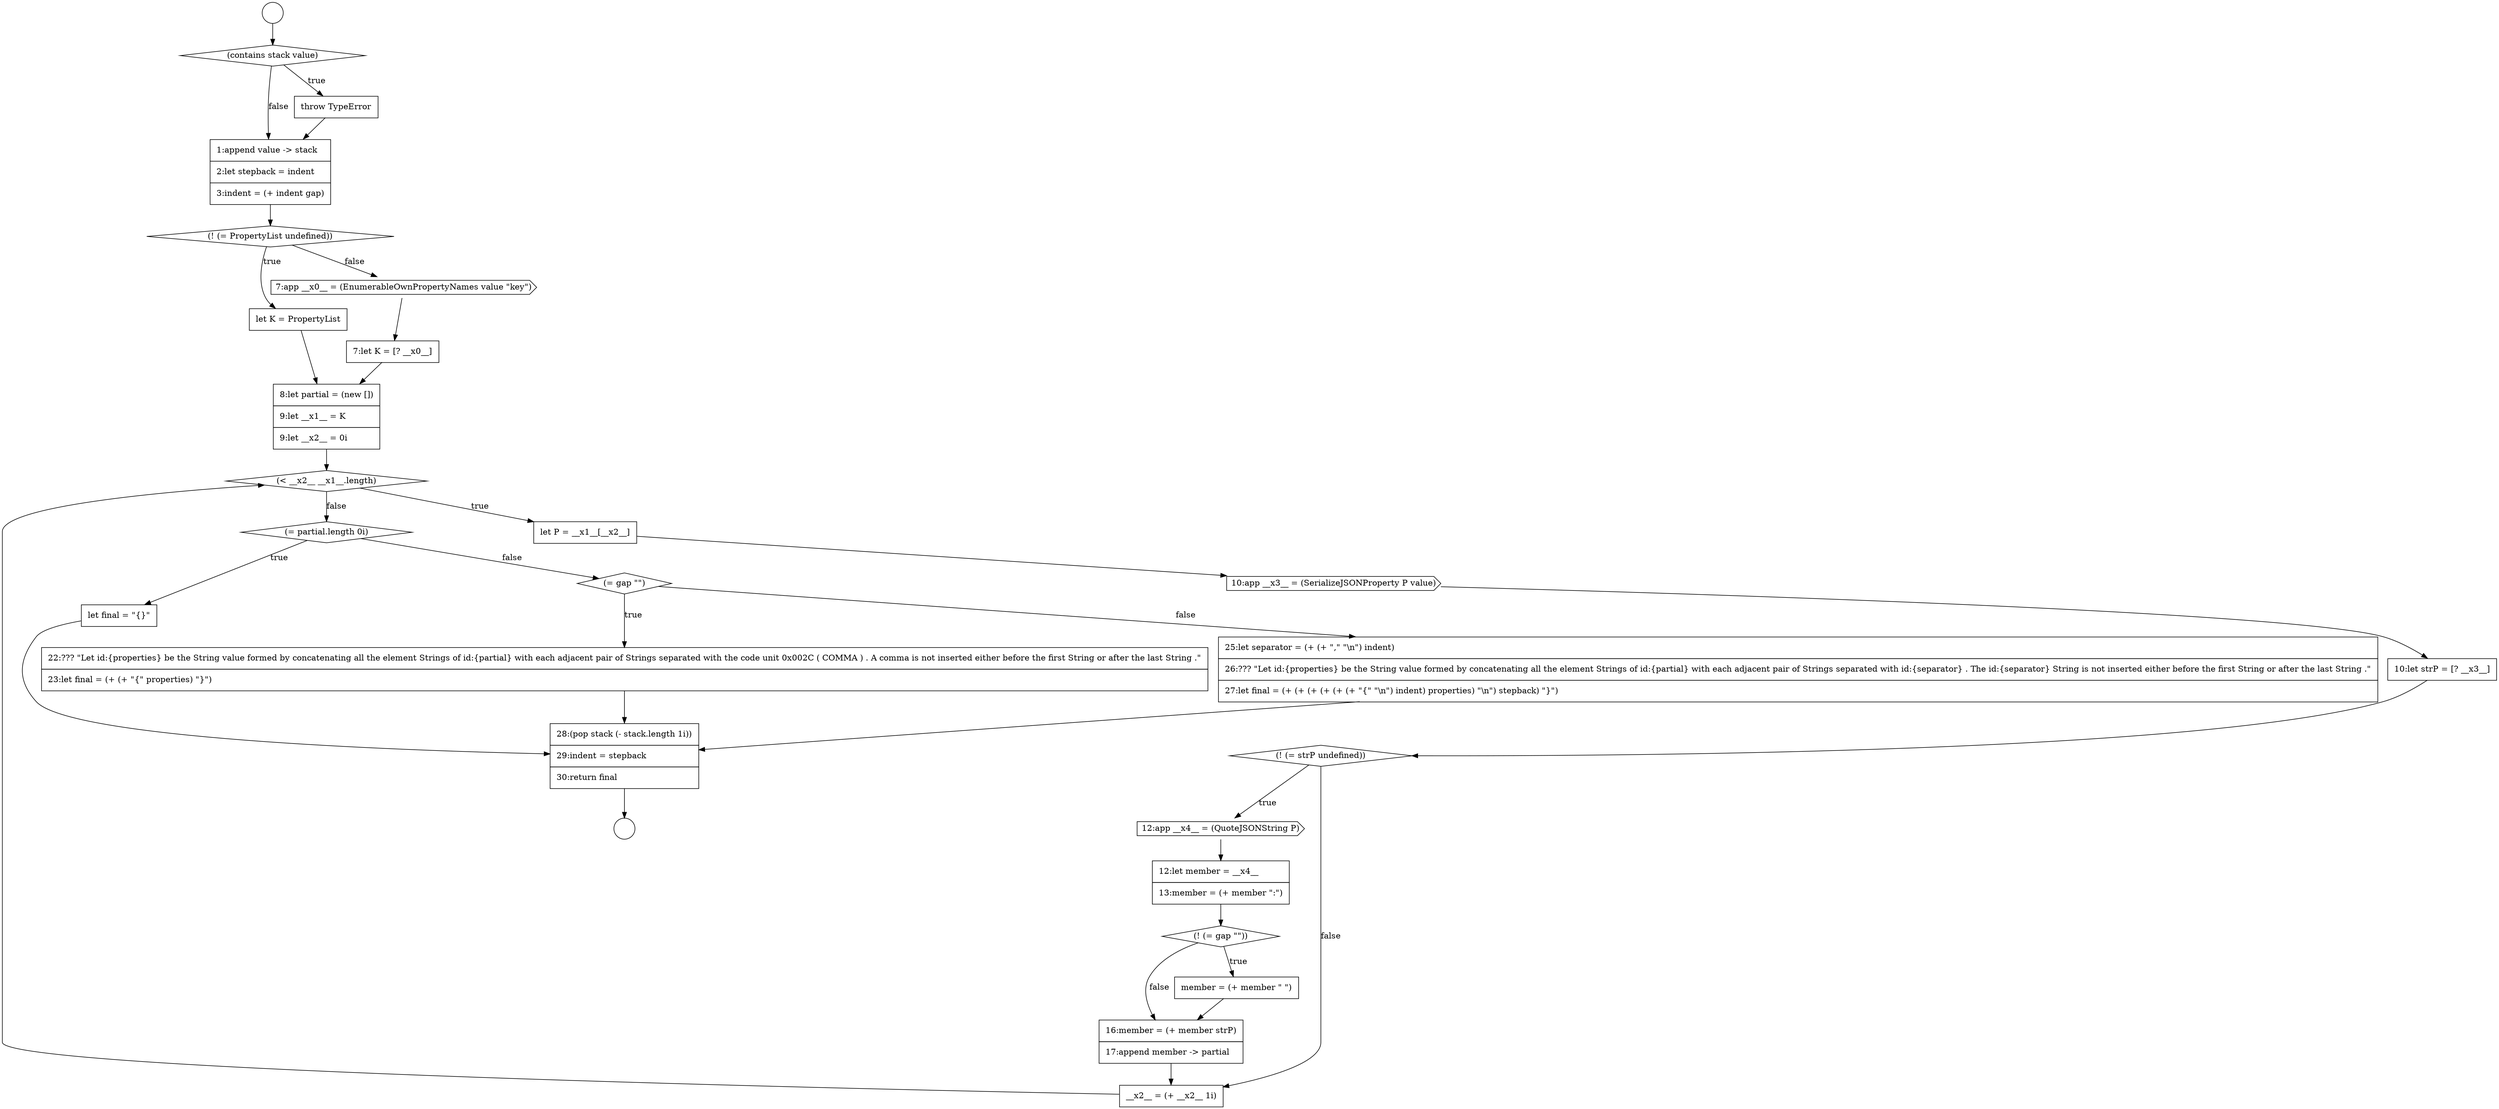 digraph {
  node17143 [shape=circle label=" " color="black" fillcolor="white" style=filled]
  node17164 [shape=none, margin=0, label=<<font color="black">
    <table border="0" cellborder="1" cellspacing="0" cellpadding="10">
      <tr><td align="left">let final = &quot;{}&quot;</td></tr>
    </table>
  </font>> color="black" fillcolor="white" style=filled]
  node17158 [shape=none, margin=0, label=<<font color="black">
    <table border="0" cellborder="1" cellspacing="0" cellpadding="10">
      <tr><td align="left">12:let member = __x4__</td></tr>
      <tr><td align="left">13:member = (+ member &quot;:&quot;)</td></tr>
    </table>
  </font>> color="black" fillcolor="white" style=filled]
  node17154 [shape=cds, label=<<font color="black">10:app __x3__ = (SerializeJSONProperty P value)</font>> color="black" fillcolor="white" style=filled]
  node17161 [shape=none, margin=0, label=<<font color="black">
    <table border="0" cellborder="1" cellspacing="0" cellpadding="10">
      <tr><td align="left">16:member = (+ member strP)</td></tr>
      <tr><td align="left">17:append member -&gt; partial</td></tr>
    </table>
  </font>> color="black" fillcolor="white" style=filled]
  node17157 [shape=cds, label=<<font color="black">12:app __x4__ = (QuoteJSONString P)</font>> color="black" fillcolor="white" style=filled]
  node17146 [shape=none, margin=0, label=<<font color="black">
    <table border="0" cellborder="1" cellspacing="0" cellpadding="10">
      <tr><td align="left">1:append value -&gt; stack</td></tr>
      <tr><td align="left">2:let stepback = indent</td></tr>
      <tr><td align="left">3:indent = (+ indent gap)</td></tr>
    </table>
  </font>> color="black" fillcolor="white" style=filled]
  node17142 [shape=circle label=" " color="black" fillcolor="white" style=filled]
  node17165 [shape=diamond, label=<<font color="black">(= gap &quot;&quot;)</font>> color="black" fillcolor="white" style=filled]
  node17150 [shape=none, margin=0, label=<<font color="black">
    <table border="0" cellborder="1" cellspacing="0" cellpadding="10">
      <tr><td align="left">7:let K = [? __x0__]</td></tr>
    </table>
  </font>> color="black" fillcolor="white" style=filled]
  node17160 [shape=none, margin=0, label=<<font color="black">
    <table border="0" cellborder="1" cellspacing="0" cellpadding="10">
      <tr><td align="left">member = (+ member &quot; &quot;)</td></tr>
    </table>
  </font>> color="black" fillcolor="white" style=filled]
  node17162 [shape=none, margin=0, label=<<font color="black">
    <table border="0" cellborder="1" cellspacing="0" cellpadding="10">
      <tr><td align="left">__x2__ = (+ __x2__ 1i)</td></tr>
    </table>
  </font>> color="black" fillcolor="white" style=filled]
  node17147 [shape=diamond, label=<<font color="black">(! (= PropertyList undefined))</font>> color="black" fillcolor="white" style=filled]
  node17166 [shape=none, margin=0, label=<<font color="black">
    <table border="0" cellborder="1" cellspacing="0" cellpadding="10">
      <tr><td align="left">22:??? &quot;Let id:{properties} be the String value formed by concatenating all the element Strings of id:{partial} with each adjacent pair of Strings separated with the code unit 0x002C ( COMMA ) . A comma is not inserted either before the first String or after the last String .&quot;</td></tr>
      <tr><td align="left">23:let final = (+ (+ &quot;{&quot; properties) &quot;}&quot;)</td></tr>
    </table>
  </font>> color="black" fillcolor="white" style=filled]
  node17148 [shape=none, margin=0, label=<<font color="black">
    <table border="0" cellborder="1" cellspacing="0" cellpadding="10">
      <tr><td align="left">let K = PropertyList</td></tr>
    </table>
  </font>> color="black" fillcolor="white" style=filled]
  node17155 [shape=none, margin=0, label=<<font color="black">
    <table border="0" cellborder="1" cellspacing="0" cellpadding="10">
      <tr><td align="left">10:let strP = [? __x3__]</td></tr>
    </table>
  </font>> color="black" fillcolor="white" style=filled]
  node17152 [shape=diamond, label=<<font color="black">(&lt; __x2__ __x1__.length)</font>> color="black" fillcolor="white" style=filled]
  node17145 [shape=none, margin=0, label=<<font color="black">
    <table border="0" cellborder="1" cellspacing="0" cellpadding="10">
      <tr><td align="left">throw TypeError</td></tr>
    </table>
  </font>> color="black" fillcolor="white" style=filled]
  node17167 [shape=none, margin=0, label=<<font color="black">
    <table border="0" cellborder="1" cellspacing="0" cellpadding="10">
      <tr><td align="left">25:let separator = (+ (+ &quot;,&quot; &quot;\n&quot;) indent)</td></tr>
      <tr><td align="left">26:??? &quot;Let id:{properties} be the String value formed by concatenating all the element Strings of id:{partial} with each adjacent pair of Strings separated with id:{separator} . The id:{separator} String is not inserted either before the first String or after the last String .&quot;</td></tr>
      <tr><td align="left">27:let final = (+ (+ (+ (+ (+ (+ &quot;{&quot; &quot;\n&quot;) indent) properties) &quot;\n&quot;) stepback) &quot;}&quot;)</td></tr>
    </table>
  </font>> color="black" fillcolor="white" style=filled]
  node17168 [shape=none, margin=0, label=<<font color="black">
    <table border="0" cellborder="1" cellspacing="0" cellpadding="10">
      <tr><td align="left">28:(pop stack (- stack.length 1i))</td></tr>
      <tr><td align="left">29:indent = stepback</td></tr>
      <tr><td align="left">30:return final</td></tr>
    </table>
  </font>> color="black" fillcolor="white" style=filled]
  node17149 [shape=cds, label=<<font color="black">7:app __x0__ = (EnumerableOwnPropertyNames value &quot;key&quot;)</font>> color="black" fillcolor="white" style=filled]
  node17163 [shape=diamond, label=<<font color="black">(= partial.length 0i)</font>> color="black" fillcolor="white" style=filled]
  node17151 [shape=none, margin=0, label=<<font color="black">
    <table border="0" cellborder="1" cellspacing="0" cellpadding="10">
      <tr><td align="left">8:let partial = (new [])</td></tr>
      <tr><td align="left">9:let __x1__ = K</td></tr>
      <tr><td align="left">9:let __x2__ = 0i</td></tr>
    </table>
  </font>> color="black" fillcolor="white" style=filled]
  node17156 [shape=diamond, label=<<font color="black">(! (= strP undefined))</font>> color="black" fillcolor="white" style=filled]
  node17144 [shape=diamond, label=<<font color="black">(contains stack value)</font>> color="black" fillcolor="white" style=filled]
  node17153 [shape=none, margin=0, label=<<font color="black">
    <table border="0" cellborder="1" cellspacing="0" cellpadding="10">
      <tr><td align="left">let P = __x1__[__x2__]</td></tr>
    </table>
  </font>> color="black" fillcolor="white" style=filled]
  node17159 [shape=diamond, label=<<font color="black">(! (= gap &quot;&quot;))</font>> color="black" fillcolor="white" style=filled]
  node17152 -> node17153 [label=<<font color="black">true</font>> color="black"]
  node17152 -> node17163 [label=<<font color="black">false</font>> color="black"]
  node17167 -> node17168 [ color="black"]
  node17147 -> node17148 [label=<<font color="black">true</font>> color="black"]
  node17147 -> node17149 [label=<<font color="black">false</font>> color="black"]
  node17144 -> node17145 [label=<<font color="black">true</font>> color="black"]
  node17144 -> node17146 [label=<<font color="black">false</font>> color="black"]
  node17148 -> node17151 [ color="black"]
  node17158 -> node17159 [ color="black"]
  node17153 -> node17154 [ color="black"]
  node17142 -> node17144 [ color="black"]
  node17159 -> node17160 [label=<<font color="black">true</font>> color="black"]
  node17159 -> node17161 [label=<<font color="black">false</font>> color="black"]
  node17156 -> node17157 [label=<<font color="black">true</font>> color="black"]
  node17156 -> node17162 [label=<<font color="black">false</font>> color="black"]
  node17168 -> node17143 [ color="black"]
  node17164 -> node17168 [ color="black"]
  node17163 -> node17164 [label=<<font color="black">true</font>> color="black"]
  node17163 -> node17165 [label=<<font color="black">false</font>> color="black"]
  node17155 -> node17156 [ color="black"]
  node17162 -> node17152 [ color="black"]
  node17166 -> node17168 [ color="black"]
  node17146 -> node17147 [ color="black"]
  node17161 -> node17162 [ color="black"]
  node17151 -> node17152 [ color="black"]
  node17157 -> node17158 [ color="black"]
  node17150 -> node17151 [ color="black"]
  node17165 -> node17166 [label=<<font color="black">true</font>> color="black"]
  node17165 -> node17167 [label=<<font color="black">false</font>> color="black"]
  node17145 -> node17146 [ color="black"]
  node17149 -> node17150 [ color="black"]
  node17160 -> node17161 [ color="black"]
  node17154 -> node17155 [ color="black"]
}
